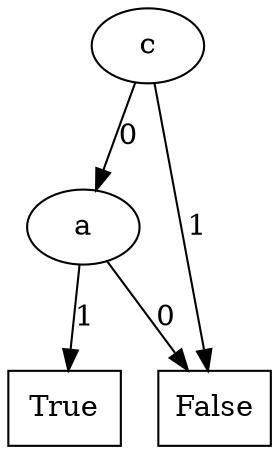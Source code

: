 digraph BDD {
node[shape=oval];
3[label="c"];
2[label="a"];
node[shape=rectangle];
0[label=False];
node[shape=oval];

2->0[label=0];
node[shape=rectangle];
1[label=True];
node[shape=oval];

2->1[label=1];

3->2[label=0];
node[shape=rectangle];
0[label=False];
node[shape=oval];

3->0[label=1];

}
